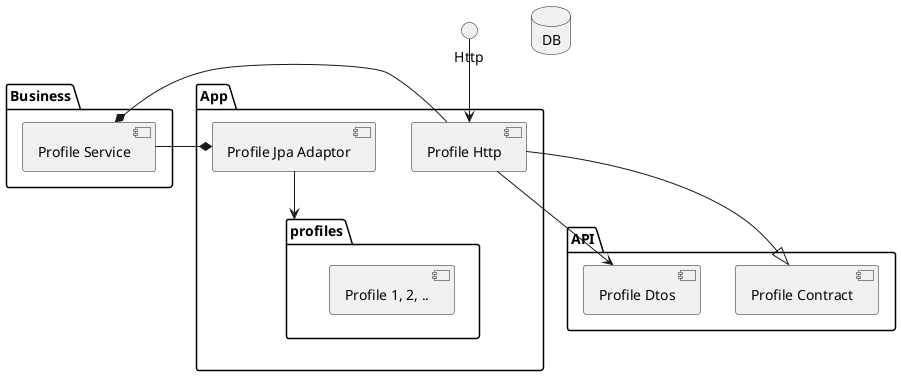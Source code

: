 @startuml
'https://plantuml.com/component-diagram

package "API" {
  [Profile Contract]
  [Profile Dtos]
}

package "Business" {
  [Profile Service]
}

package "App" {
  [Profile Http] --* [Profile Service]

  [Profile Http] --|> [Profile Contract]
  [Profile Http] --> [Profile Dtos]

  [Profile Jpa Adaptor] --> profiles

  [Profile Service] -* [Profile Jpa Adaptor]
}

database "DB" {
  folder "Profile table" as profiles {
    [Profile 1, 2, ..]
  }
}

Http -down-> [Profile Http]

@enduml
